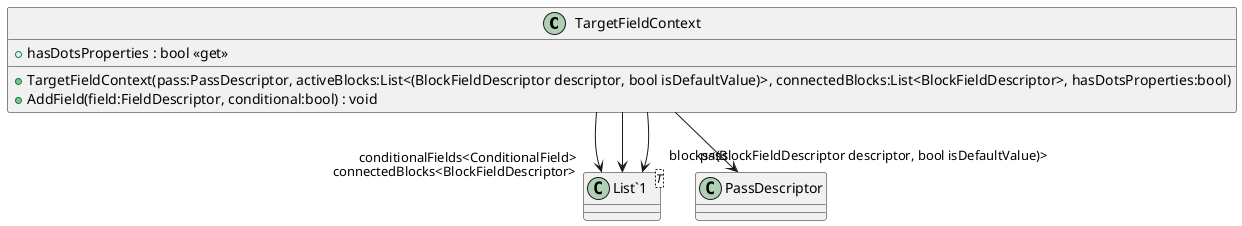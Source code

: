 @startuml
class TargetFieldContext {
    + hasDotsProperties : bool <<get>>
    + TargetFieldContext(pass:PassDescriptor, activeBlocks:List<(BlockFieldDescriptor descriptor, bool isDefaultValue)>, connectedBlocks:List<BlockFieldDescriptor>, hasDotsProperties:bool)
    + AddField(field:FieldDescriptor, conditional:bool) : void
}
class "List`1"<T> {
}
TargetFieldContext --> "conditionalFields<ConditionalField>" "List`1"
TargetFieldContext --> "pass" PassDescriptor
TargetFieldContext --> "blocks<(BlockFieldDescriptor descriptor, bool isDefaultValue)>" "List`1"
TargetFieldContext --> "connectedBlocks<BlockFieldDescriptor>" "List`1"
@enduml
